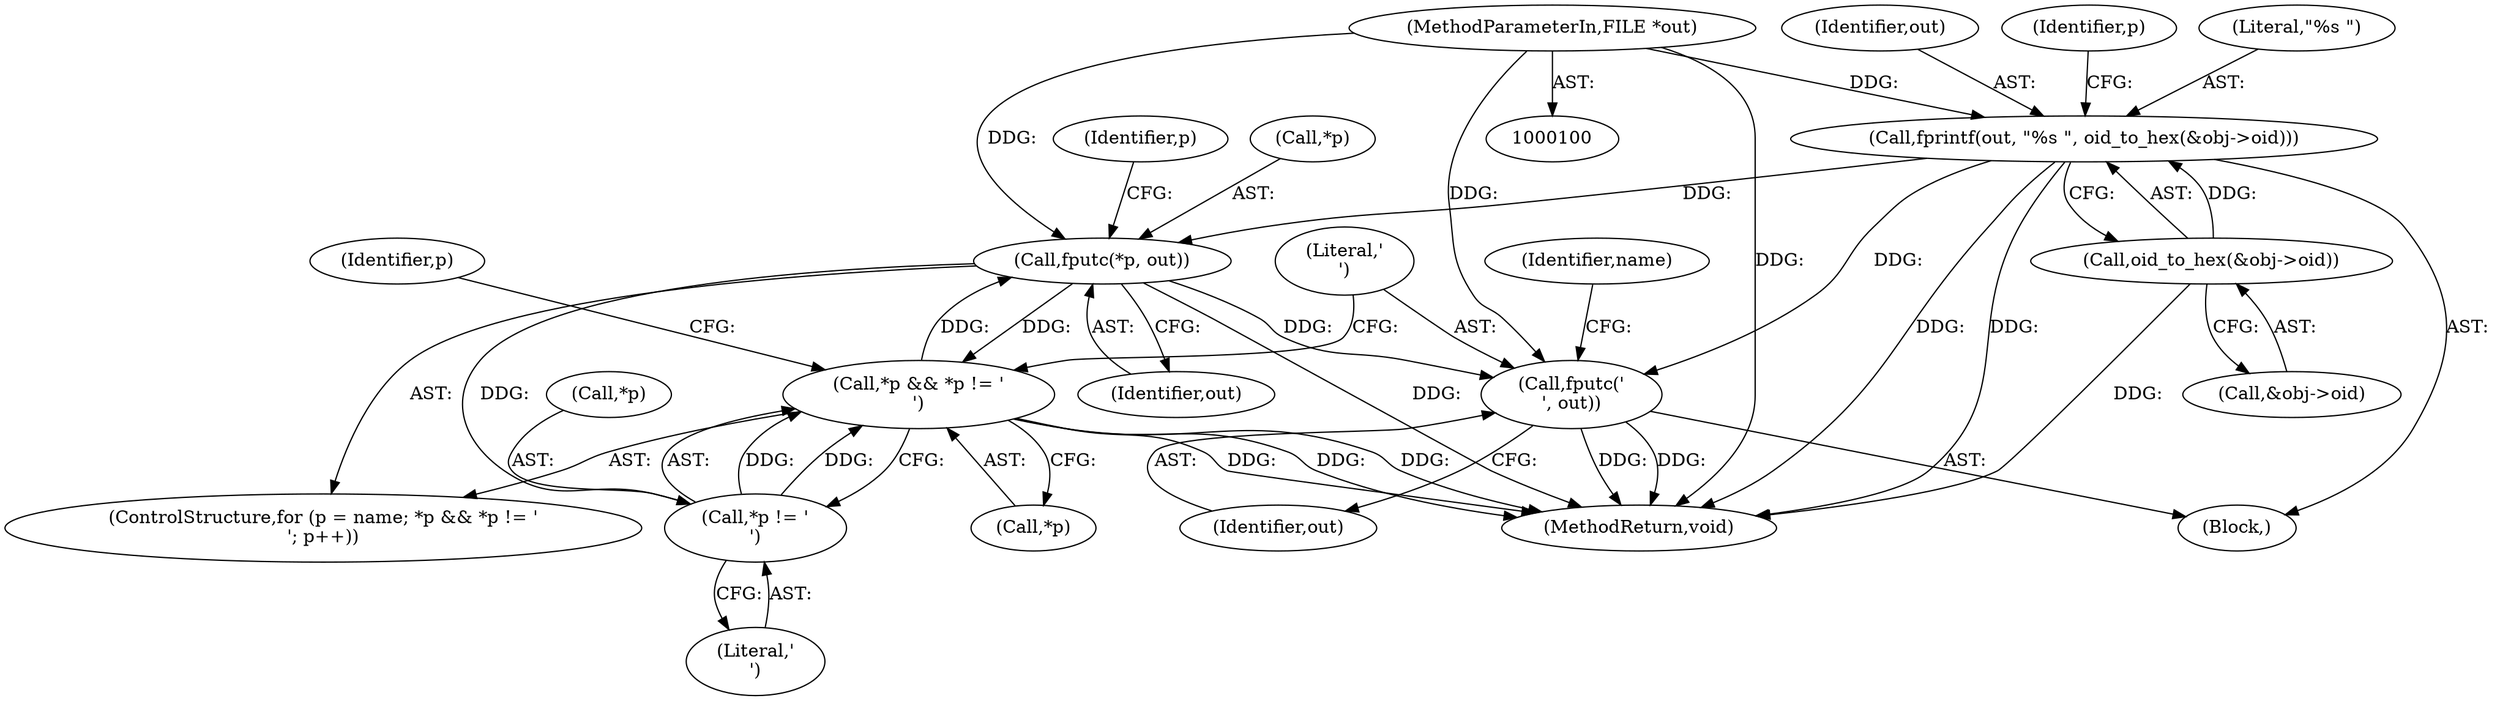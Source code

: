 digraph "0_git_de1e67d0703894cb6ea782e36abb63976ab07e60_12@API" {
"1000134" [label="(Call,fputc(*p, out))"];
"1000125" [label="(Call,*p && *p != '\n')"];
"1000128" [label="(Call,*p != '\n')"];
"1000134" [label="(Call,fputc(*p, out))"];
"1000113" [label="(Call,fprintf(out, \"%s \", oid_to_hex(&obj->oid)))"];
"1000101" [label="(MethodParameterIn,FILE *out)"];
"1000116" [label="(Call,oid_to_hex(&obj->oid))"];
"1000138" [label="(Call,fputc('\n', out))"];
"1000128" [label="(Call,*p != '\n')"];
"1000135" [label="(Call,*p)"];
"1000142" [label="(Identifier,name)"];
"1000101" [label="(MethodParameterIn,FILE *out)"];
"1000138" [label="(Call,fputc('\n', out))"];
"1000117" [label="(Call,&obj->oid)"];
"1000113" [label="(Call,fprintf(out, \"%s \", oid_to_hex(&obj->oid)))"];
"1000139" [label="(Literal,'\n')"];
"1000140" [label="(Identifier,out)"];
"1000125" [label="(Call,*p && *p != '\n')"];
"1000131" [label="(Literal,'\n')"];
"1000143" [label="(MethodReturn,void)"];
"1000116" [label="(Call,oid_to_hex(&obj->oid))"];
"1000137" [label="(Identifier,out)"];
"1000115" [label="(Literal,\"%s \")"];
"1000121" [label="(ControlStructure,for (p = name; *p && *p != '\n'; p++))"];
"1000114" [label="(Identifier,out)"];
"1000105" [label="(Block,)"];
"1000123" [label="(Identifier,p)"];
"1000133" [label="(Identifier,p)"];
"1000136" [label="(Identifier,p)"];
"1000126" [label="(Call,*p)"];
"1000129" [label="(Call,*p)"];
"1000134" [label="(Call,fputc(*p, out))"];
"1000134" -> "1000121"  [label="AST: "];
"1000134" -> "1000137"  [label="CFG: "];
"1000135" -> "1000134"  [label="AST: "];
"1000137" -> "1000134"  [label="AST: "];
"1000133" -> "1000134"  [label="CFG: "];
"1000134" -> "1000143"  [label="DDG: "];
"1000134" -> "1000125"  [label="DDG: "];
"1000134" -> "1000128"  [label="DDG: "];
"1000125" -> "1000134"  [label="DDG: "];
"1000113" -> "1000134"  [label="DDG: "];
"1000101" -> "1000134"  [label="DDG: "];
"1000134" -> "1000138"  [label="DDG: "];
"1000125" -> "1000121"  [label="AST: "];
"1000125" -> "1000126"  [label="CFG: "];
"1000125" -> "1000128"  [label="CFG: "];
"1000126" -> "1000125"  [label="AST: "];
"1000128" -> "1000125"  [label="AST: "];
"1000136" -> "1000125"  [label="CFG: "];
"1000139" -> "1000125"  [label="CFG: "];
"1000125" -> "1000143"  [label="DDG: "];
"1000125" -> "1000143"  [label="DDG: "];
"1000125" -> "1000143"  [label="DDG: "];
"1000128" -> "1000125"  [label="DDG: "];
"1000128" -> "1000125"  [label="DDG: "];
"1000128" -> "1000131"  [label="CFG: "];
"1000129" -> "1000128"  [label="AST: "];
"1000131" -> "1000128"  [label="AST: "];
"1000113" -> "1000105"  [label="AST: "];
"1000113" -> "1000116"  [label="CFG: "];
"1000114" -> "1000113"  [label="AST: "];
"1000115" -> "1000113"  [label="AST: "];
"1000116" -> "1000113"  [label="AST: "];
"1000123" -> "1000113"  [label="CFG: "];
"1000113" -> "1000143"  [label="DDG: "];
"1000113" -> "1000143"  [label="DDG: "];
"1000101" -> "1000113"  [label="DDG: "];
"1000116" -> "1000113"  [label="DDG: "];
"1000113" -> "1000138"  [label="DDG: "];
"1000101" -> "1000100"  [label="AST: "];
"1000101" -> "1000143"  [label="DDG: "];
"1000101" -> "1000138"  [label="DDG: "];
"1000116" -> "1000117"  [label="CFG: "];
"1000117" -> "1000116"  [label="AST: "];
"1000116" -> "1000143"  [label="DDG: "];
"1000138" -> "1000105"  [label="AST: "];
"1000138" -> "1000140"  [label="CFG: "];
"1000139" -> "1000138"  [label="AST: "];
"1000140" -> "1000138"  [label="AST: "];
"1000142" -> "1000138"  [label="CFG: "];
"1000138" -> "1000143"  [label="DDG: "];
"1000138" -> "1000143"  [label="DDG: "];
}
